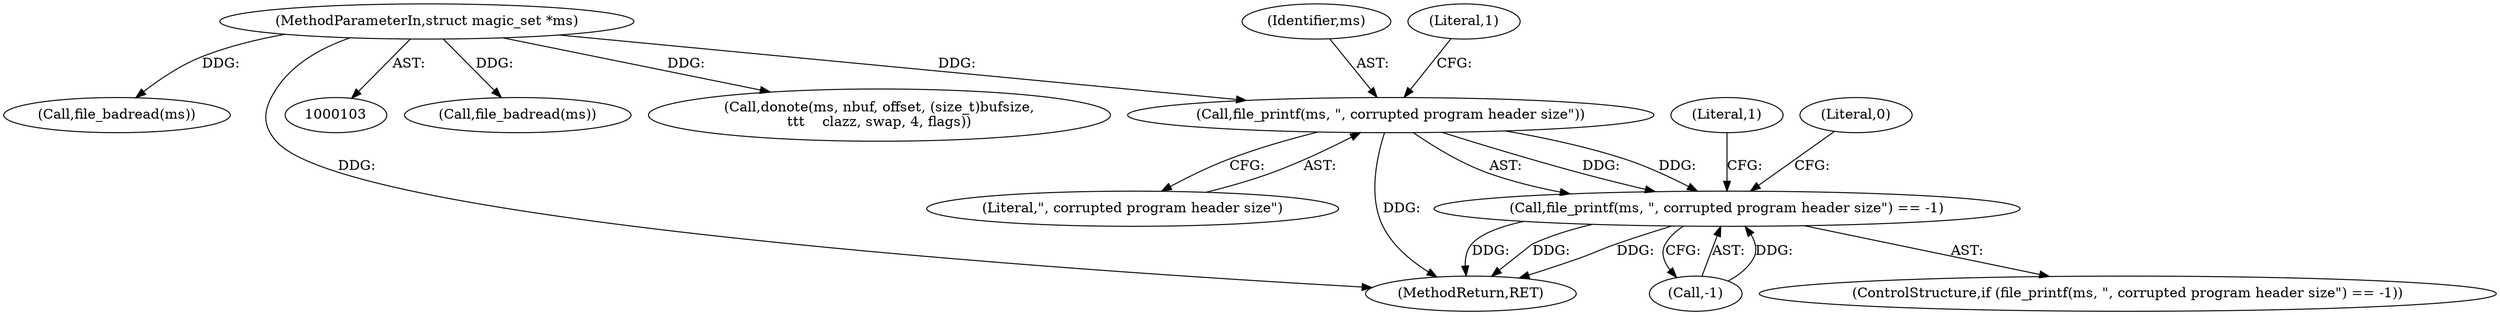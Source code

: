 digraph "0_file_445c8fb0ebff85195be94cd9f7e1df89cade5c7f@pointer" {
"1000127" [label="(Call,file_printf(ms, \", corrupted program header size\"))"];
"1000104" [label="(MethodParameterIn,struct magic_set *ms)"];
"1000126" [label="(Call,file_printf(ms, \", corrupted program header size\") == -1)"];
"1000125" [label="(ControlStructure,if (file_printf(ms, \", corrupted program header size\") == -1))"];
"1000198" [label="(Call,file_badread(ms))"];
"1000129" [label="(Literal,\", corrupted program header size\")"];
"1000134" [label="(Literal,1)"];
"1000127" [label="(Call,file_printf(ms, \", corrupted program header size\"))"];
"1000136" [label="(Literal,0)"];
"1000104" [label="(MethodParameterIn,struct magic_set *ms)"];
"1000217" [label="(Call,donote(ms, nbuf, offset, (size_t)bufsize,\n\t\t\t    clazz, swap, 4, flags))"];
"1000126" [label="(Call,file_printf(ms, \", corrupted program header size\") == -1)"];
"1000128" [label="(Identifier,ms)"];
"1000153" [label="(Call,file_badread(ms))"];
"1000235" [label="(MethodReturn,RET)"];
"1000131" [label="(Literal,1)"];
"1000130" [label="(Call,-1)"];
"1000127" -> "1000126"  [label="AST: "];
"1000127" -> "1000129"  [label="CFG: "];
"1000128" -> "1000127"  [label="AST: "];
"1000129" -> "1000127"  [label="AST: "];
"1000131" -> "1000127"  [label="CFG: "];
"1000127" -> "1000235"  [label="DDG: "];
"1000127" -> "1000126"  [label="DDG: "];
"1000127" -> "1000126"  [label="DDG: "];
"1000104" -> "1000127"  [label="DDG: "];
"1000104" -> "1000103"  [label="AST: "];
"1000104" -> "1000235"  [label="DDG: "];
"1000104" -> "1000153"  [label="DDG: "];
"1000104" -> "1000198"  [label="DDG: "];
"1000104" -> "1000217"  [label="DDG: "];
"1000126" -> "1000125"  [label="AST: "];
"1000126" -> "1000130"  [label="CFG: "];
"1000130" -> "1000126"  [label="AST: "];
"1000134" -> "1000126"  [label="CFG: "];
"1000136" -> "1000126"  [label="CFG: "];
"1000126" -> "1000235"  [label="DDG: "];
"1000126" -> "1000235"  [label="DDG: "];
"1000126" -> "1000235"  [label="DDG: "];
"1000130" -> "1000126"  [label="DDG: "];
}
